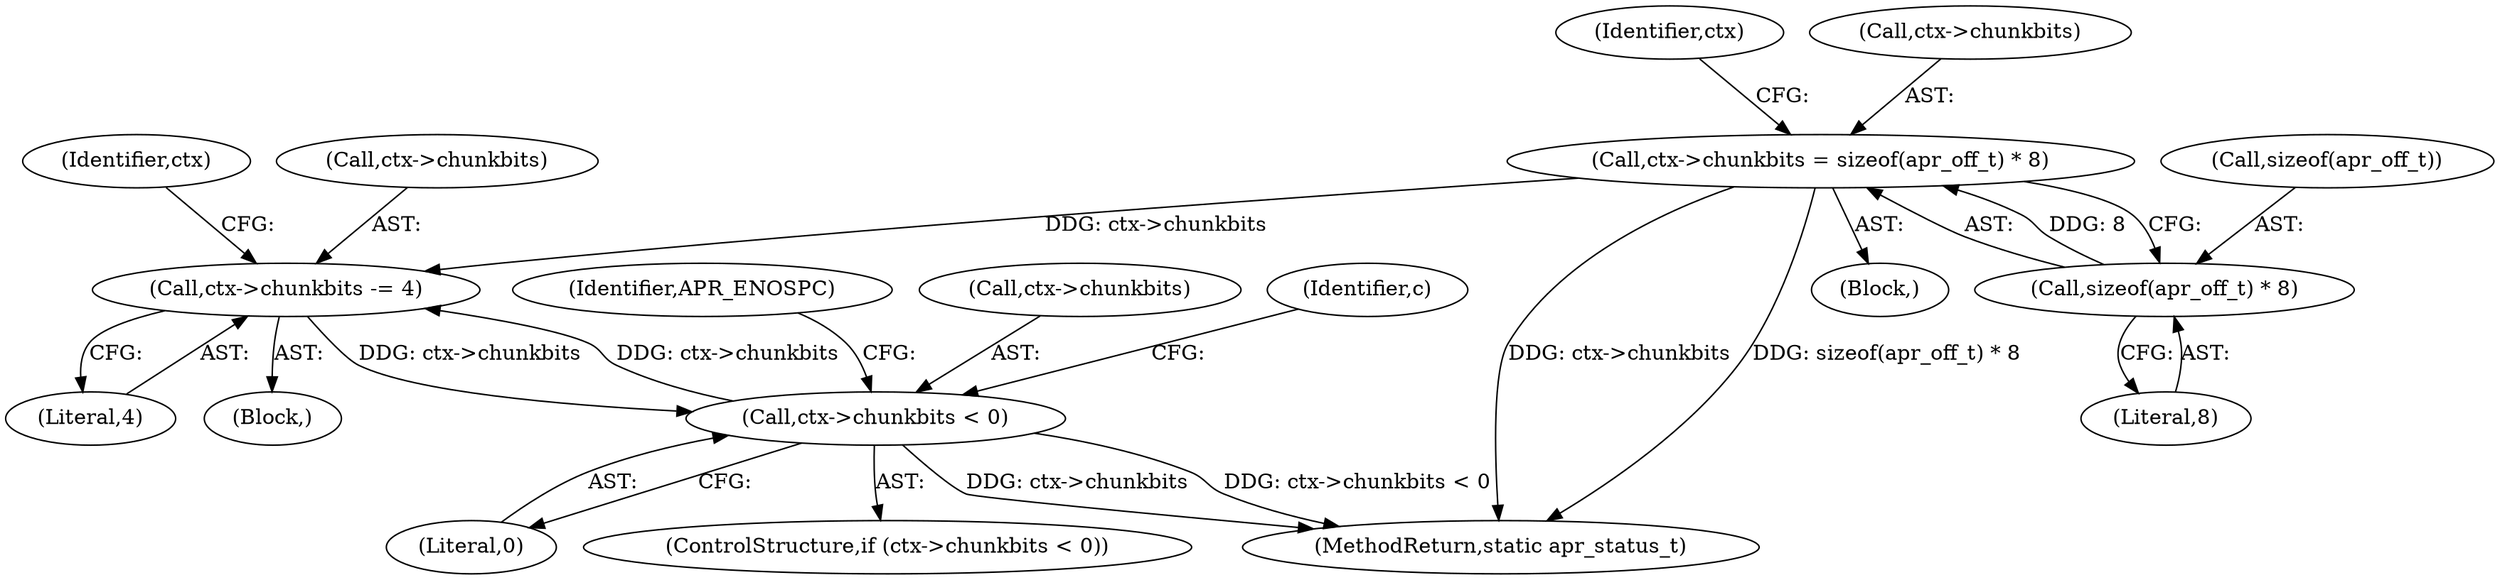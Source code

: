 digraph "0_httpd_e427c41257957b57036d5a549b260b6185d1dd73_0@API" {
"1000210" [label="(Call,ctx->chunkbits = sizeof(apr_off_t) * 8)"];
"1000214" [label="(Call,sizeof(apr_off_t) * 8)"];
"1000317" [label="(Call,ctx->chunkbits -= 4)"];
"1000323" [label="(Call,ctx->chunkbits < 0)"];
"1000325" [label="(Identifier,ctx)"];
"1000321" [label="(Literal,4)"];
"1000431" [label="(MethodReturn,static apr_status_t)"];
"1000330" [label="(Identifier,APR_ENOSPC)"];
"1000217" [label="(Literal,8)"];
"1000190" [label="(Block,)"];
"1000317" [label="(Call,ctx->chunkbits -= 4)"];
"1000210" [label="(Call,ctx->chunkbits = sizeof(apr_off_t) * 8)"];
"1000220" [label="(Identifier,ctx)"];
"1000318" [label="(Call,ctx->chunkbits)"];
"1000214" [label="(Call,sizeof(apr_off_t) * 8)"];
"1000215" [label="(Call,sizeof(apr_off_t))"];
"1000211" [label="(Call,ctx->chunkbits)"];
"1000323" [label="(Call,ctx->chunkbits < 0)"];
"1000324" [label="(Call,ctx->chunkbits)"];
"1000334" [label="(Identifier,c)"];
"1000327" [label="(Literal,0)"];
"1000302" [label="(Block,)"];
"1000322" [label="(ControlStructure,if (ctx->chunkbits < 0))"];
"1000210" -> "1000190"  [label="AST: "];
"1000210" -> "1000214"  [label="CFG: "];
"1000211" -> "1000210"  [label="AST: "];
"1000214" -> "1000210"  [label="AST: "];
"1000220" -> "1000210"  [label="CFG: "];
"1000210" -> "1000431"  [label="DDG: sizeof(apr_off_t) * 8"];
"1000210" -> "1000431"  [label="DDG: ctx->chunkbits"];
"1000214" -> "1000210"  [label="DDG: 8"];
"1000210" -> "1000317"  [label="DDG: ctx->chunkbits"];
"1000214" -> "1000217"  [label="CFG: "];
"1000215" -> "1000214"  [label="AST: "];
"1000217" -> "1000214"  [label="AST: "];
"1000317" -> "1000302"  [label="AST: "];
"1000317" -> "1000321"  [label="CFG: "];
"1000318" -> "1000317"  [label="AST: "];
"1000321" -> "1000317"  [label="AST: "];
"1000325" -> "1000317"  [label="CFG: "];
"1000323" -> "1000317"  [label="DDG: ctx->chunkbits"];
"1000317" -> "1000323"  [label="DDG: ctx->chunkbits"];
"1000323" -> "1000322"  [label="AST: "];
"1000323" -> "1000327"  [label="CFG: "];
"1000324" -> "1000323"  [label="AST: "];
"1000327" -> "1000323"  [label="AST: "];
"1000330" -> "1000323"  [label="CFG: "];
"1000334" -> "1000323"  [label="CFG: "];
"1000323" -> "1000431"  [label="DDG: ctx->chunkbits"];
"1000323" -> "1000431"  [label="DDG: ctx->chunkbits < 0"];
}
